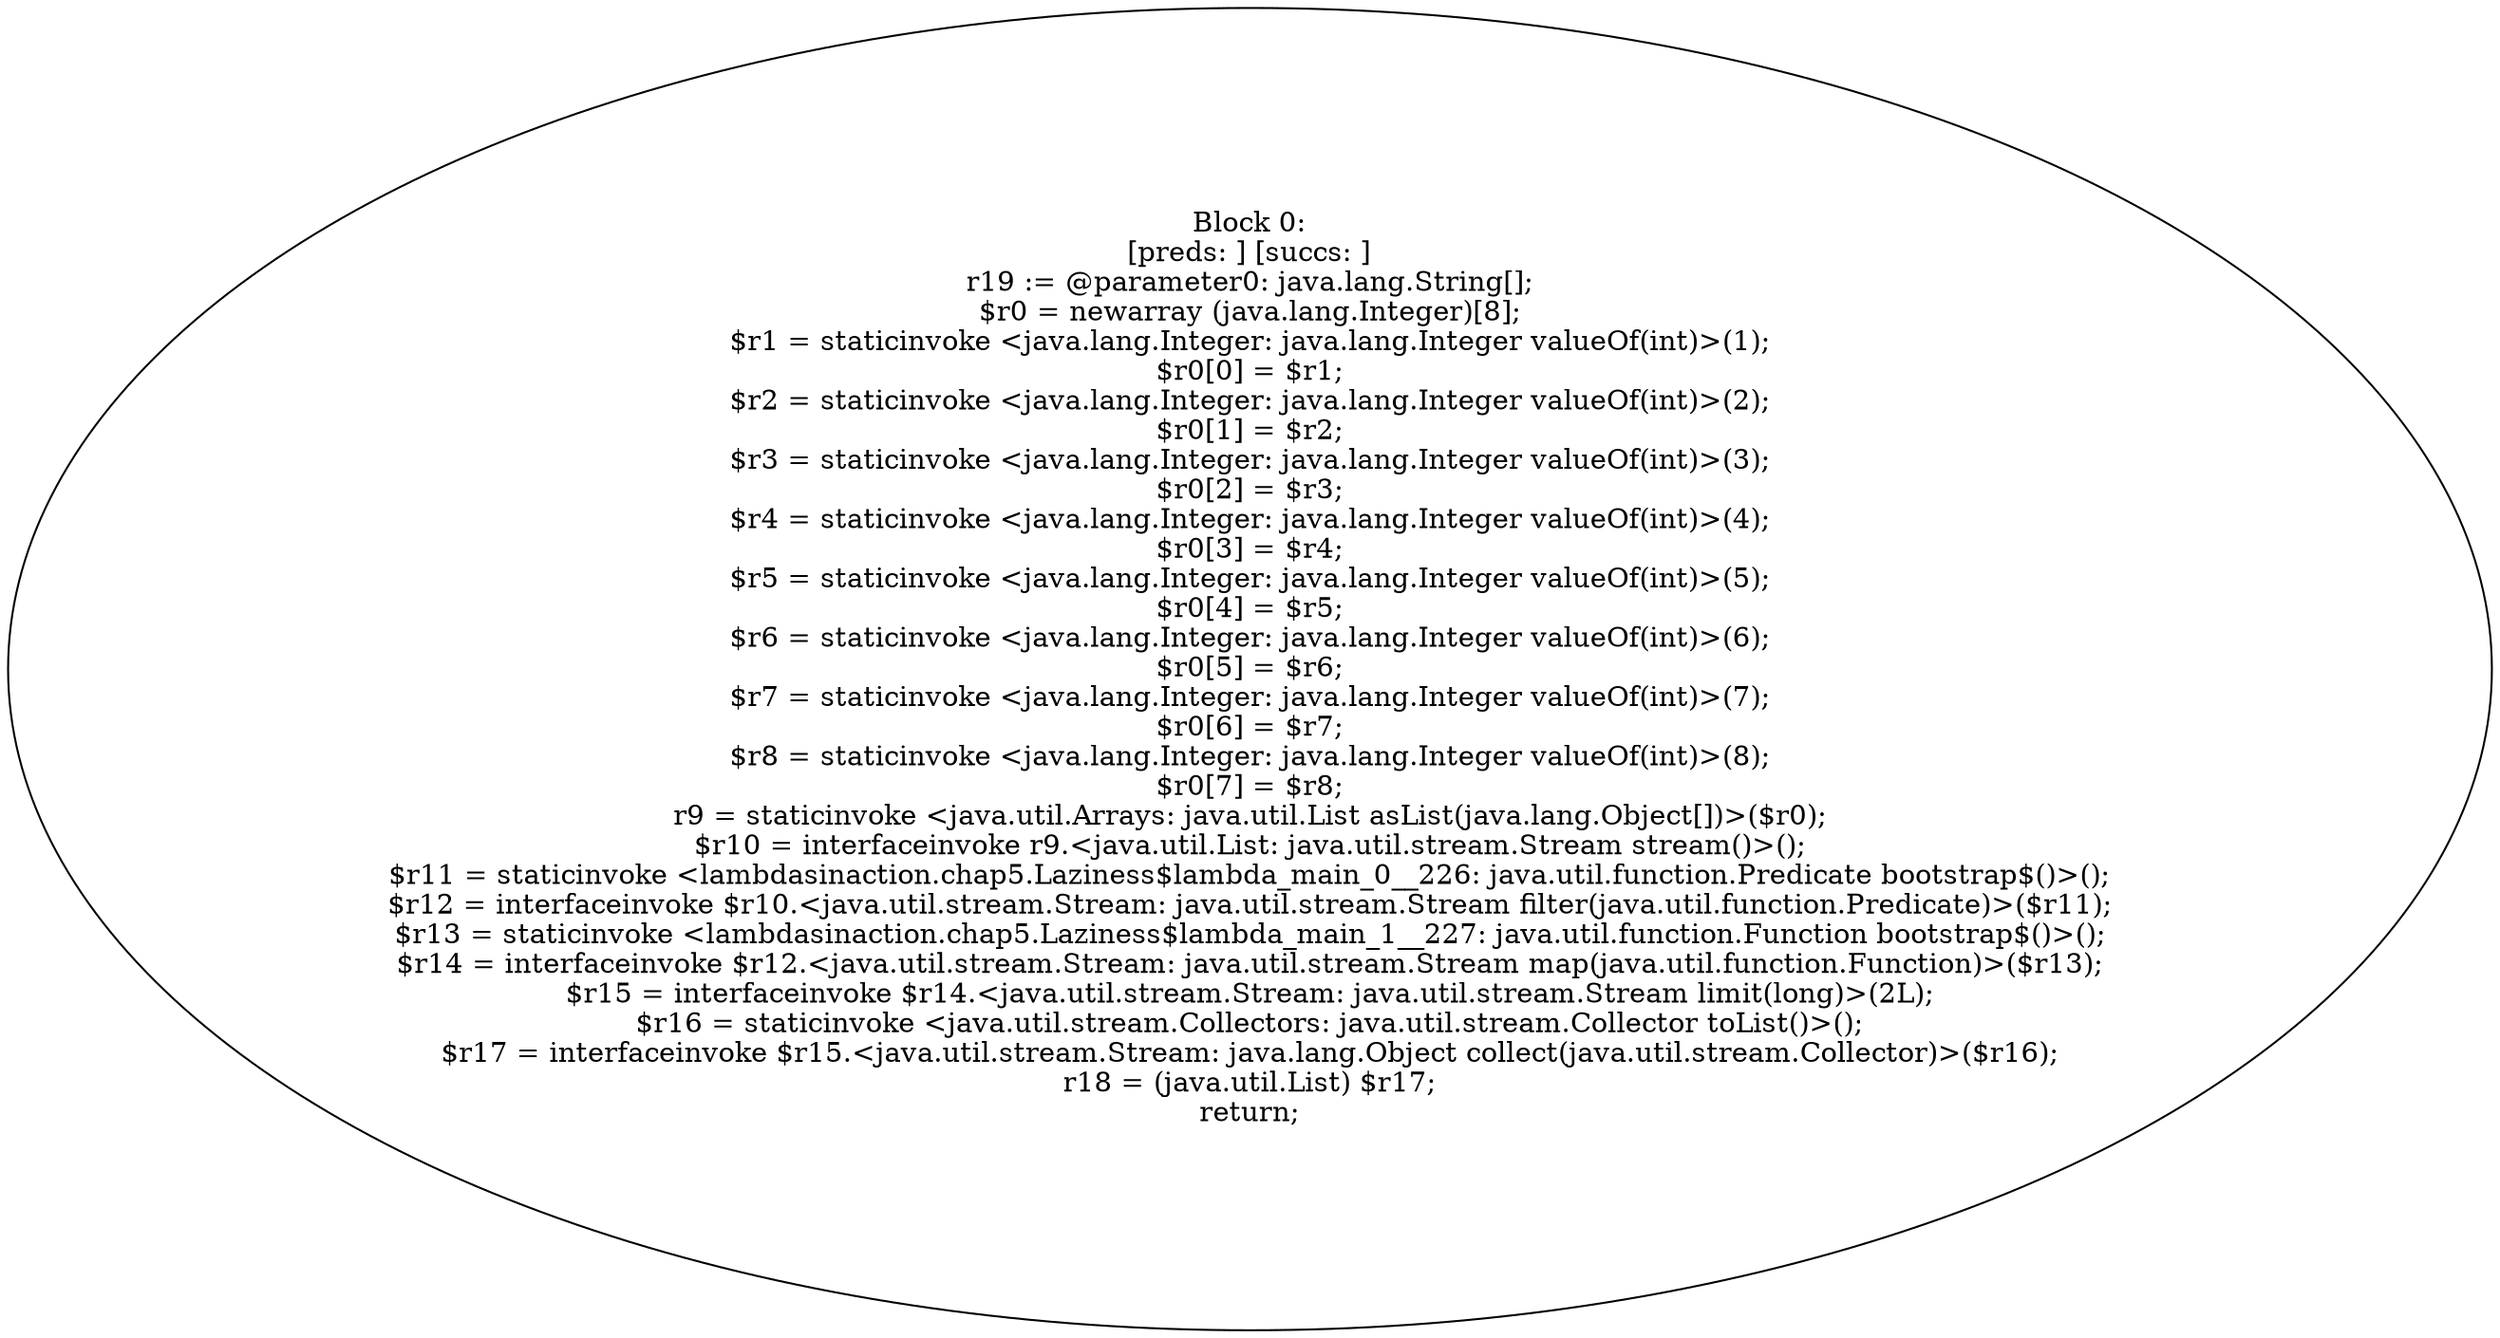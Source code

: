 digraph "unitGraph" {
    "Block 0:
[preds: ] [succs: ]
r19 := @parameter0: java.lang.String[];
$r0 = newarray (java.lang.Integer)[8];
$r1 = staticinvoke <java.lang.Integer: java.lang.Integer valueOf(int)>(1);
$r0[0] = $r1;
$r2 = staticinvoke <java.lang.Integer: java.lang.Integer valueOf(int)>(2);
$r0[1] = $r2;
$r3 = staticinvoke <java.lang.Integer: java.lang.Integer valueOf(int)>(3);
$r0[2] = $r3;
$r4 = staticinvoke <java.lang.Integer: java.lang.Integer valueOf(int)>(4);
$r0[3] = $r4;
$r5 = staticinvoke <java.lang.Integer: java.lang.Integer valueOf(int)>(5);
$r0[4] = $r5;
$r6 = staticinvoke <java.lang.Integer: java.lang.Integer valueOf(int)>(6);
$r0[5] = $r6;
$r7 = staticinvoke <java.lang.Integer: java.lang.Integer valueOf(int)>(7);
$r0[6] = $r7;
$r8 = staticinvoke <java.lang.Integer: java.lang.Integer valueOf(int)>(8);
$r0[7] = $r8;
r9 = staticinvoke <java.util.Arrays: java.util.List asList(java.lang.Object[])>($r0);
$r10 = interfaceinvoke r9.<java.util.List: java.util.stream.Stream stream()>();
$r11 = staticinvoke <lambdasinaction.chap5.Laziness$lambda_main_0__226: java.util.function.Predicate bootstrap$()>();
$r12 = interfaceinvoke $r10.<java.util.stream.Stream: java.util.stream.Stream filter(java.util.function.Predicate)>($r11);
$r13 = staticinvoke <lambdasinaction.chap5.Laziness$lambda_main_1__227: java.util.function.Function bootstrap$()>();
$r14 = interfaceinvoke $r12.<java.util.stream.Stream: java.util.stream.Stream map(java.util.function.Function)>($r13);
$r15 = interfaceinvoke $r14.<java.util.stream.Stream: java.util.stream.Stream limit(long)>(2L);
$r16 = staticinvoke <java.util.stream.Collectors: java.util.stream.Collector toList()>();
$r17 = interfaceinvoke $r15.<java.util.stream.Stream: java.lang.Object collect(java.util.stream.Collector)>($r16);
r18 = (java.util.List) $r17;
return;
"
}
